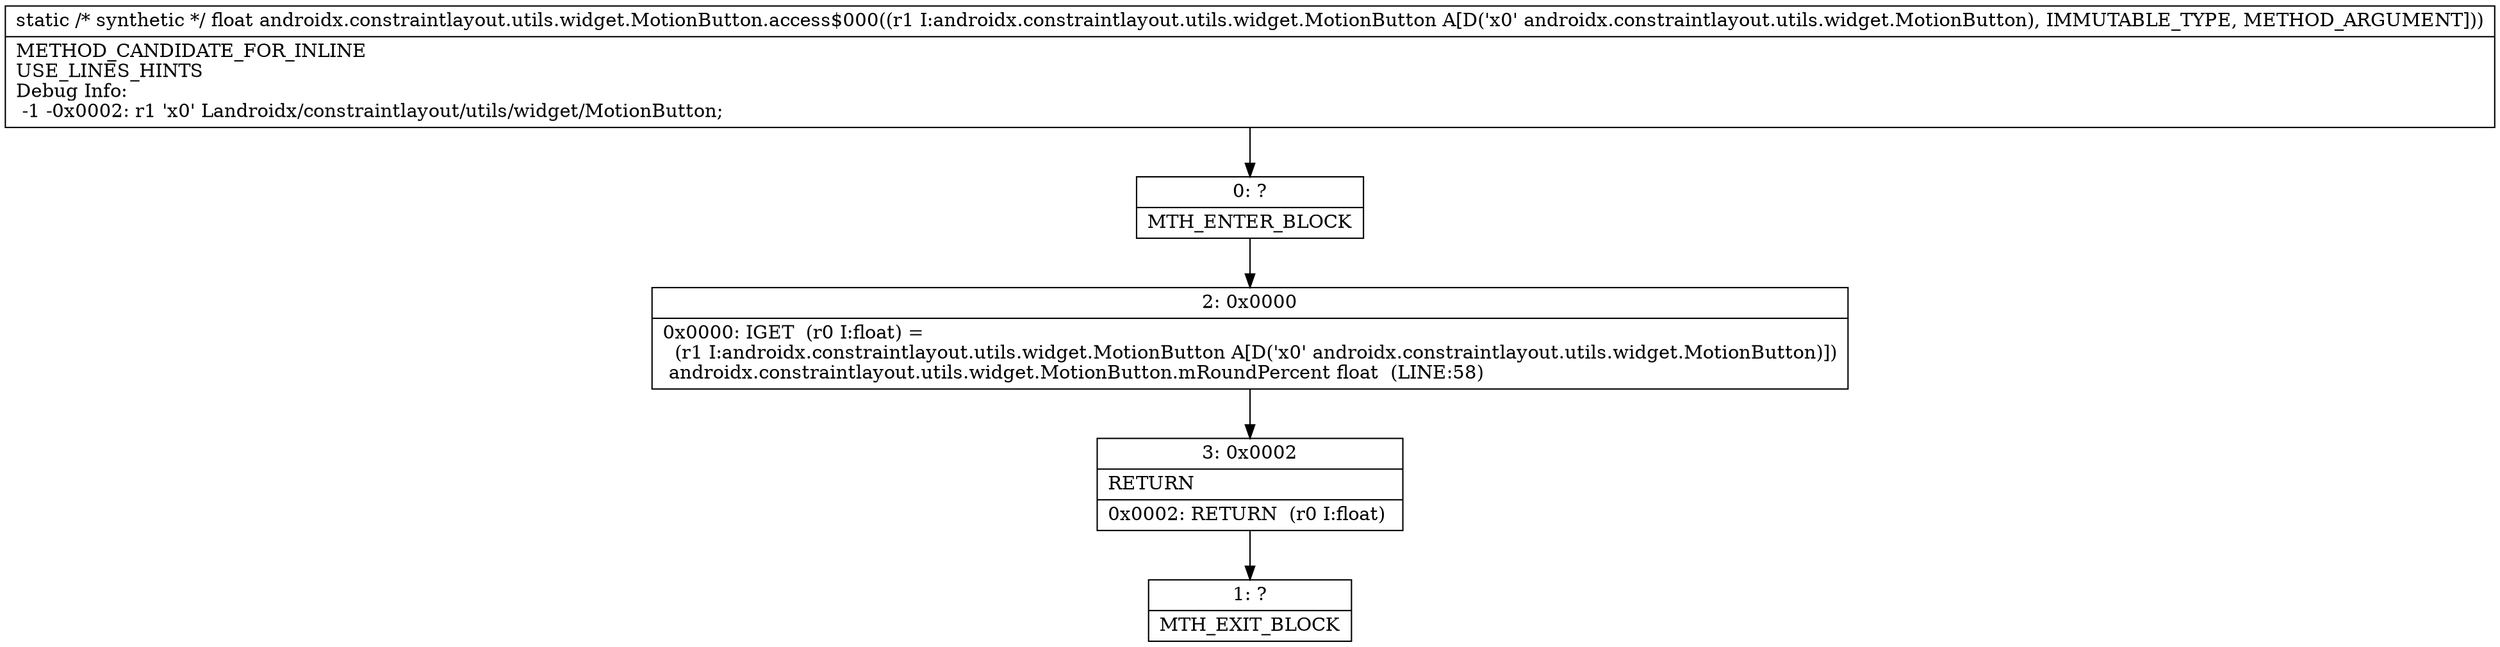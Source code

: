 digraph "CFG forandroidx.constraintlayout.utils.widget.MotionButton.access$000(Landroidx\/constraintlayout\/utils\/widget\/MotionButton;)F" {
Node_0 [shape=record,label="{0\:\ ?|MTH_ENTER_BLOCK\l}"];
Node_2 [shape=record,label="{2\:\ 0x0000|0x0000: IGET  (r0 I:float) = \l  (r1 I:androidx.constraintlayout.utils.widget.MotionButton A[D('x0' androidx.constraintlayout.utils.widget.MotionButton)])\l androidx.constraintlayout.utils.widget.MotionButton.mRoundPercent float  (LINE:58)\l}"];
Node_3 [shape=record,label="{3\:\ 0x0002|RETURN\l|0x0002: RETURN  (r0 I:float) \l}"];
Node_1 [shape=record,label="{1\:\ ?|MTH_EXIT_BLOCK\l}"];
MethodNode[shape=record,label="{static \/* synthetic *\/ float androidx.constraintlayout.utils.widget.MotionButton.access$000((r1 I:androidx.constraintlayout.utils.widget.MotionButton A[D('x0' androidx.constraintlayout.utils.widget.MotionButton), IMMUTABLE_TYPE, METHOD_ARGUMENT]))  | METHOD_CANDIDATE_FOR_INLINE\lUSE_LINES_HINTS\lDebug Info:\l  \-1 \-0x0002: r1 'x0' Landroidx\/constraintlayout\/utils\/widget\/MotionButton;\l}"];
MethodNode -> Node_0;Node_0 -> Node_2;
Node_2 -> Node_3;
Node_3 -> Node_1;
}

